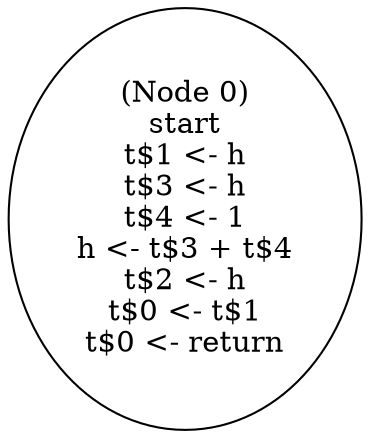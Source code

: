 digraph doh_pre {
  n0 [label="(Node 0)\nstart\nt$1 <- h\nt$3 <- h\nt$4 <- 1\nh <- t$3 + t$4\nt$2 <- h\nt$0 <- t$1\nt$0 <- return\n"];
}
